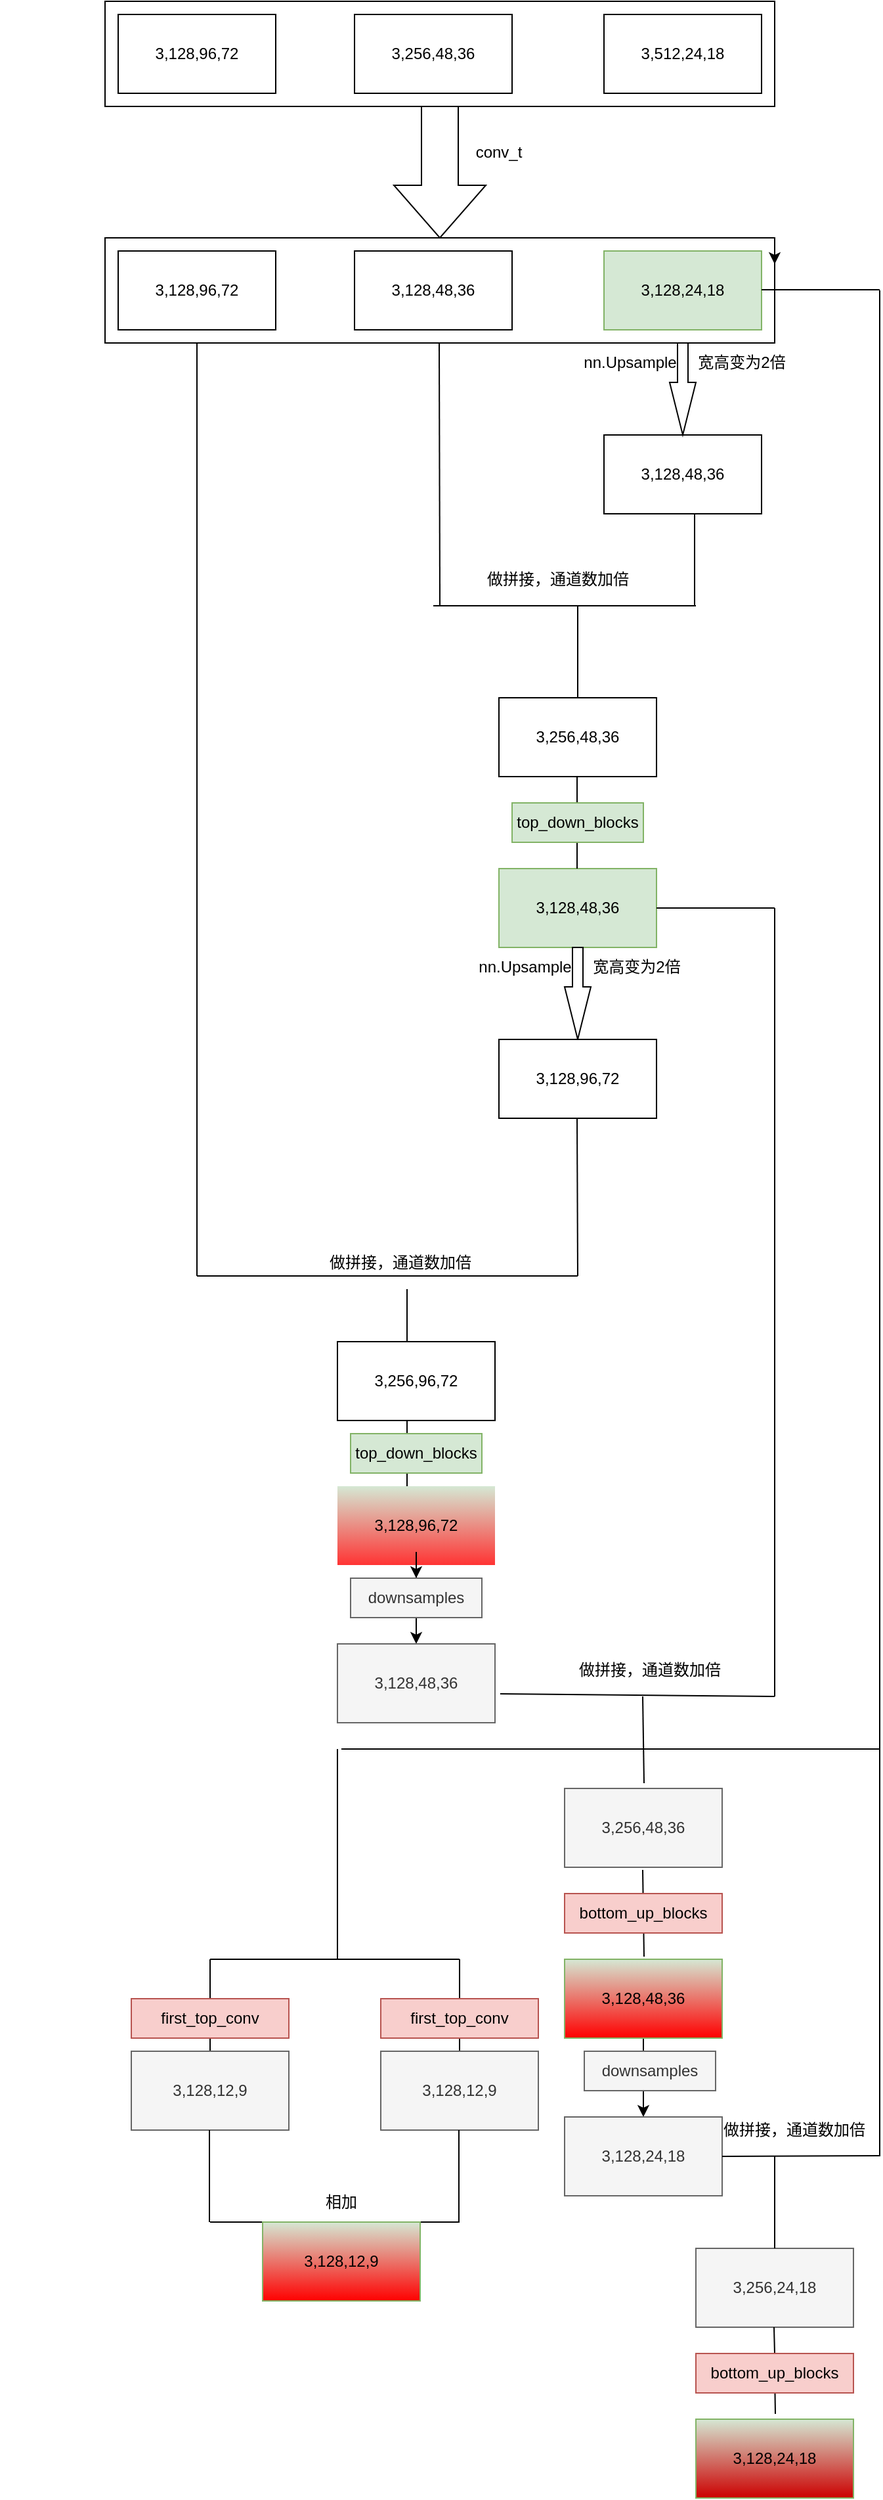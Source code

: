 <mxfile version="21.6.1" type="github">
  <diagram name="第 1 页" id="aAxsxmUyYPRG1Wrr9kTX">
    <mxGraphModel dx="1434" dy="708" grid="1" gridSize="10" guides="1" tooltips="1" connect="1" arrows="1" fold="1" page="1" pageScale="1" pageWidth="827" pageHeight="1169" math="0" shadow="0">
      <root>
        <mxCell id="0" />
        <mxCell id="1" parent="0" />
        <mxCell id="JbR8GdOf9Hd-xg8uDMkD-53" value="" style="group" vertex="1" connectable="0" parent="1">
          <mxGeometry x="530" y="70" width="560" height="550" as="geometry" />
        </mxCell>
        <mxCell id="JbR8GdOf9Hd-xg8uDMkD-30" value="" style="group" vertex="1" connectable="0" parent="JbR8GdOf9Hd-xg8uDMkD-53">
          <mxGeometry width="510" height="80" as="geometry" />
        </mxCell>
        <mxCell id="JbR8GdOf9Hd-xg8uDMkD-29" value="" style="rounded=0;whiteSpace=wrap;html=1;" vertex="1" parent="JbR8GdOf9Hd-xg8uDMkD-30">
          <mxGeometry width="510" height="80" as="geometry" />
        </mxCell>
        <mxCell id="JbR8GdOf9Hd-xg8uDMkD-26" value="3,128,96,72" style="rounded=0;whiteSpace=wrap;html=1;" vertex="1" parent="JbR8GdOf9Hd-xg8uDMkD-30">
          <mxGeometry x="10" y="10" width="120" height="60" as="geometry" />
        </mxCell>
        <mxCell id="JbR8GdOf9Hd-xg8uDMkD-27" value="3,256,48,36" style="rounded=0;whiteSpace=wrap;html=1;" vertex="1" parent="JbR8GdOf9Hd-xg8uDMkD-30">
          <mxGeometry x="190" y="10" width="120" height="60" as="geometry" />
        </mxCell>
        <mxCell id="JbR8GdOf9Hd-xg8uDMkD-28" value="3,512,24,18" style="rounded=0;whiteSpace=wrap;html=1;" vertex="1" parent="JbR8GdOf9Hd-xg8uDMkD-30">
          <mxGeometry x="380" y="10" width="120" height="60" as="geometry" />
        </mxCell>
        <mxCell id="JbR8GdOf9Hd-xg8uDMkD-31" value="" style="group" vertex="1" connectable="0" parent="JbR8GdOf9Hd-xg8uDMkD-53">
          <mxGeometry y="180" width="510" height="80" as="geometry" />
        </mxCell>
        <mxCell id="JbR8GdOf9Hd-xg8uDMkD-32" value="" style="rounded=0;whiteSpace=wrap;html=1;" vertex="1" parent="JbR8GdOf9Hd-xg8uDMkD-31">
          <mxGeometry width="510" height="80" as="geometry" />
        </mxCell>
        <mxCell id="JbR8GdOf9Hd-xg8uDMkD-33" value="3,128,96,72" style="rounded=0;whiteSpace=wrap;html=1;" vertex="1" parent="JbR8GdOf9Hd-xg8uDMkD-31">
          <mxGeometry x="10" y="10" width="120" height="60" as="geometry" />
        </mxCell>
        <mxCell id="JbR8GdOf9Hd-xg8uDMkD-34" value="3,128,48,36" style="rounded=0;whiteSpace=wrap;html=1;" vertex="1" parent="JbR8GdOf9Hd-xg8uDMkD-31">
          <mxGeometry x="190" y="10" width="120" height="60" as="geometry" />
        </mxCell>
        <mxCell id="JbR8GdOf9Hd-xg8uDMkD-35" value="3,128,24,18" style="rounded=0;whiteSpace=wrap;html=1;fillColor=#d5e8d4;strokeColor=#82b366;" vertex="1" parent="JbR8GdOf9Hd-xg8uDMkD-31">
          <mxGeometry x="380" y="10" width="120" height="60" as="geometry" />
        </mxCell>
        <mxCell id="JbR8GdOf9Hd-xg8uDMkD-38" style="edgeStyle=orthogonalEdgeStyle;rounded=0;orthogonalLoop=1;jettySize=auto;html=1;exitX=1;exitY=0;exitDx=0;exitDy=0;entryX=1;entryY=0.25;entryDx=0;entryDy=0;" edge="1" parent="JbR8GdOf9Hd-xg8uDMkD-31" source="JbR8GdOf9Hd-xg8uDMkD-32" target="JbR8GdOf9Hd-xg8uDMkD-32">
          <mxGeometry relative="1" as="geometry" />
        </mxCell>
        <mxCell id="JbR8GdOf9Hd-xg8uDMkD-36" value="" style="html=1;shadow=0;dashed=0;align=center;verticalAlign=middle;shape=mxgraph.arrows2.arrow;dy=0.6;dx=40;direction=south;notch=0;" vertex="1" parent="JbR8GdOf9Hd-xg8uDMkD-53">
          <mxGeometry x="220" y="80" width="70" height="100" as="geometry" />
        </mxCell>
        <mxCell id="JbR8GdOf9Hd-xg8uDMkD-52" value="3,128,48,36" style="rounded=0;whiteSpace=wrap;html=1;" vertex="1" parent="JbR8GdOf9Hd-xg8uDMkD-53">
          <mxGeometry x="380" y="330" width="120" height="60" as="geometry" />
        </mxCell>
        <mxCell id="JbR8GdOf9Hd-xg8uDMkD-39" value="conv_t " style="text;html=1;strokeColor=none;fillColor=none;align=center;verticalAlign=middle;whiteSpace=wrap;rounded=0;" vertex="1" parent="JbR8GdOf9Hd-xg8uDMkD-53">
          <mxGeometry x="270" y="100" width="60" height="30" as="geometry" />
        </mxCell>
        <mxCell id="JbR8GdOf9Hd-xg8uDMkD-54" value="" style="html=1;shadow=0;dashed=0;align=center;verticalAlign=middle;shape=mxgraph.arrows2.arrow;dy=0.6;dx=40;direction=south;notch=0;" vertex="1" parent="JbR8GdOf9Hd-xg8uDMkD-53">
          <mxGeometry x="430" y="260" width="20" height="70" as="geometry" />
        </mxCell>
        <mxCell id="JbR8GdOf9Hd-xg8uDMkD-57" style="edgeStyle=orthogonalEdgeStyle;rounded=0;orthogonalLoop=1;jettySize=auto;html=1;exitX=1;exitY=0.5;exitDx=0;exitDy=0;exitPerimeter=0;" edge="1" parent="JbR8GdOf9Hd-xg8uDMkD-53" source="JbR8GdOf9Hd-xg8uDMkD-54" target="JbR8GdOf9Hd-xg8uDMkD-54">
          <mxGeometry relative="1" as="geometry" />
        </mxCell>
        <mxCell id="JbR8GdOf9Hd-xg8uDMkD-61" value="nn.Upsample" style="text;html=1;strokeColor=none;fillColor=none;align=center;verticalAlign=middle;whiteSpace=wrap;rounded=0;" vertex="1" parent="JbR8GdOf9Hd-xg8uDMkD-53">
          <mxGeometry x="370" y="260" width="60" height="30" as="geometry" />
        </mxCell>
        <mxCell id="JbR8GdOf9Hd-xg8uDMkD-62" value="宽高变为2倍" style="text;html=1;strokeColor=none;fillColor=none;align=center;verticalAlign=middle;whiteSpace=wrap;rounded=0;" vertex="1" parent="JbR8GdOf9Hd-xg8uDMkD-53">
          <mxGeometry x="450" y="260" width="70" height="30" as="geometry" />
        </mxCell>
        <mxCell id="JbR8GdOf9Hd-xg8uDMkD-67" value="" style="endArrow=none;html=1;rounded=0;" edge="1" parent="JbR8GdOf9Hd-xg8uDMkD-53">
          <mxGeometry width="50" height="50" relative="1" as="geometry">
            <mxPoint x="255" y="460" as="sourcePoint" />
            <mxPoint x="254.5" y="260" as="targetPoint" />
          </mxGeometry>
        </mxCell>
        <mxCell id="JbR8GdOf9Hd-xg8uDMkD-64" value="" style="endArrow=none;html=1;rounded=0;" edge="1" parent="JbR8GdOf9Hd-xg8uDMkD-53">
          <mxGeometry width="50" height="50" relative="1" as="geometry">
            <mxPoint x="360" y="460" as="sourcePoint" />
            <mxPoint x="450" y="460" as="targetPoint" />
            <Array as="points">
              <mxPoint x="410" y="460" />
            </Array>
          </mxGeometry>
        </mxCell>
        <mxCell id="JbR8GdOf9Hd-xg8uDMkD-68" value="" style="endArrow=none;html=1;rounded=0;" edge="1" parent="JbR8GdOf9Hd-xg8uDMkD-53">
          <mxGeometry width="50" height="50" relative="1" as="geometry">
            <mxPoint x="449" y="460" as="sourcePoint" />
            <mxPoint x="449" y="390" as="targetPoint" />
          </mxGeometry>
        </mxCell>
        <mxCell id="JbR8GdOf9Hd-xg8uDMkD-69" value="" style="endArrow=none;html=1;rounded=0;" edge="1" parent="JbR8GdOf9Hd-xg8uDMkD-53">
          <mxGeometry width="50" height="50" relative="1" as="geometry">
            <mxPoint x="250" y="460" as="sourcePoint" />
            <mxPoint x="360" y="460" as="targetPoint" />
          </mxGeometry>
        </mxCell>
        <mxCell id="JbR8GdOf9Hd-xg8uDMkD-70" value="做拼接，通道数加倍" style="text;html=1;strokeColor=none;fillColor=none;align=center;verticalAlign=middle;whiteSpace=wrap;rounded=0;" vertex="1" parent="JbR8GdOf9Hd-xg8uDMkD-53">
          <mxGeometry x="290" y="420" width="110" height="40" as="geometry" />
        </mxCell>
        <mxCell id="JbR8GdOf9Hd-xg8uDMkD-71" value="" style="endArrow=none;html=1;rounded=0;" edge="1" parent="JbR8GdOf9Hd-xg8uDMkD-53">
          <mxGeometry width="50" height="50" relative="1" as="geometry">
            <mxPoint x="360" y="530" as="sourcePoint" />
            <mxPoint x="360" y="460" as="targetPoint" />
          </mxGeometry>
        </mxCell>
        <mxCell id="JbR8GdOf9Hd-xg8uDMkD-157" value="" style="endArrow=none;html=1;rounded=0;" edge="1" parent="JbR8GdOf9Hd-xg8uDMkD-53">
          <mxGeometry width="50" height="50" relative="1" as="geometry">
            <mxPoint x="70" y="970" as="sourcePoint" />
            <mxPoint x="70" y="260" as="targetPoint" />
          </mxGeometry>
        </mxCell>
        <mxCell id="JbR8GdOf9Hd-xg8uDMkD-242" value="" style="endArrow=none;html=1;rounded=0;" edge="1" parent="JbR8GdOf9Hd-xg8uDMkD-53">
          <mxGeometry width="50" height="50" relative="1" as="geometry">
            <mxPoint x="500" y="219.5" as="sourcePoint" />
            <mxPoint x="590" y="219.5" as="targetPoint" />
          </mxGeometry>
        </mxCell>
        <mxCell id="JbR8GdOf9Hd-xg8uDMkD-97" value="3,256,48,36" style="rounded=0;whiteSpace=wrap;html=1;" vertex="1" parent="1">
          <mxGeometry x="830" y="600" width="120" height="60" as="geometry" />
        </mxCell>
        <mxCell id="JbR8GdOf9Hd-xg8uDMkD-98" value="3,128,48,36" style="rounded=0;whiteSpace=wrap;html=1;fillColor=#d5e8d4;strokeColor=#82b366;" vertex="1" parent="1">
          <mxGeometry x="830" y="730" width="120" height="60" as="geometry" />
        </mxCell>
        <mxCell id="JbR8GdOf9Hd-xg8uDMkD-99" value="" style="endArrow=none;html=1;rounded=0;" edge="1" parent="1">
          <mxGeometry width="50" height="50" relative="1" as="geometry">
            <mxPoint x="889.5" y="730" as="sourcePoint" />
            <mxPoint x="889.5" y="660" as="targetPoint" />
          </mxGeometry>
        </mxCell>
        <mxCell id="JbR8GdOf9Hd-xg8uDMkD-101" value="" style="group" vertex="1" connectable="0" parent="1">
          <mxGeometry x="450" y="530" width="560" height="550" as="geometry" />
        </mxCell>
        <mxCell id="JbR8GdOf9Hd-xg8uDMkD-116" value="" style="html=1;shadow=0;dashed=0;align=center;verticalAlign=middle;shape=mxgraph.arrows2.arrow;dy=0.6;dx=40;direction=south;notch=0;" vertex="1" parent="JbR8GdOf9Hd-xg8uDMkD-101">
          <mxGeometry x="430" y="260" width="20" height="70" as="geometry" />
        </mxCell>
        <mxCell id="JbR8GdOf9Hd-xg8uDMkD-117" style="edgeStyle=orthogonalEdgeStyle;rounded=0;orthogonalLoop=1;jettySize=auto;html=1;exitX=1;exitY=0.5;exitDx=0;exitDy=0;exitPerimeter=0;" edge="1" parent="JbR8GdOf9Hd-xg8uDMkD-101" source="JbR8GdOf9Hd-xg8uDMkD-116" target="JbR8GdOf9Hd-xg8uDMkD-116">
          <mxGeometry relative="1" as="geometry" />
        </mxCell>
        <mxCell id="JbR8GdOf9Hd-xg8uDMkD-118" value="nn.Upsample" style="text;html=1;strokeColor=none;fillColor=none;align=center;verticalAlign=middle;whiteSpace=wrap;rounded=0;" vertex="1" parent="JbR8GdOf9Hd-xg8uDMkD-101">
          <mxGeometry x="370" y="260" width="60" height="30" as="geometry" />
        </mxCell>
        <mxCell id="JbR8GdOf9Hd-xg8uDMkD-119" value="宽高变为2倍" style="text;html=1;strokeColor=none;fillColor=none;align=center;verticalAlign=middle;whiteSpace=wrap;rounded=0;" vertex="1" parent="JbR8GdOf9Hd-xg8uDMkD-101">
          <mxGeometry x="450" y="260" width="70" height="30" as="geometry" />
        </mxCell>
        <mxCell id="JbR8GdOf9Hd-xg8uDMkD-156" value="3,128,96,72" style="rounded=0;whiteSpace=wrap;html=1;" vertex="1" parent="JbR8GdOf9Hd-xg8uDMkD-101">
          <mxGeometry x="380" y="330" width="120" height="60" as="geometry" />
        </mxCell>
        <mxCell id="JbR8GdOf9Hd-xg8uDMkD-158" value="" style="endArrow=none;html=1;rounded=0;" edge="1" parent="JbR8GdOf9Hd-xg8uDMkD-101">
          <mxGeometry width="50" height="50" relative="1" as="geometry">
            <mxPoint x="440" y="510" as="sourcePoint" />
            <mxPoint x="439.5" y="390" as="targetPoint" />
            <Array as="points" />
          </mxGeometry>
        </mxCell>
        <mxCell id="JbR8GdOf9Hd-xg8uDMkD-159" value="" style="endArrow=none;html=1;rounded=0;" edge="1" parent="JbR8GdOf9Hd-xg8uDMkD-101">
          <mxGeometry width="50" height="50" relative="1" as="geometry">
            <mxPoint x="150" y="510" as="sourcePoint" />
            <mxPoint x="440" y="510" as="targetPoint" />
          </mxGeometry>
        </mxCell>
        <mxCell id="JbR8GdOf9Hd-xg8uDMkD-215" value="" style="endArrow=none;html=1;rounded=0;" edge="1" parent="JbR8GdOf9Hd-xg8uDMkD-101">
          <mxGeometry width="50" height="50" relative="1" as="geometry">
            <mxPoint x="310" y="560" as="sourcePoint" />
            <mxPoint x="310" y="520" as="targetPoint" />
          </mxGeometry>
        </mxCell>
        <mxCell id="JbR8GdOf9Hd-xg8uDMkD-229" value="" style="endArrow=none;html=1;rounded=0;" edge="1" parent="JbR8GdOf9Hd-xg8uDMkD-101">
          <mxGeometry width="50" height="50" relative="1" as="geometry">
            <mxPoint x="500" y="230" as="sourcePoint" />
            <mxPoint x="590" y="230" as="targetPoint" />
          </mxGeometry>
        </mxCell>
        <mxCell id="JbR8GdOf9Hd-xg8uDMkD-100" value="top_down_blocks" style="text;html=1;strokeColor=#82b366;fillColor=#d5e8d4;align=center;verticalAlign=middle;whiteSpace=wrap;rounded=0;" vertex="1" parent="JbR8GdOf9Hd-xg8uDMkD-101">
          <mxGeometry x="390" y="150" width="100" height="30" as="geometry" />
        </mxCell>
        <mxCell id="JbR8GdOf9Hd-xg8uDMkD-212" value="做拼接，通道数加倍" style="text;html=1;strokeColor=none;fillColor=none;align=center;verticalAlign=middle;whiteSpace=wrap;rounded=0;" vertex="1" parent="1">
          <mxGeometry x="700" y="1010" width="110" height="40" as="geometry" />
        </mxCell>
        <mxCell id="JbR8GdOf9Hd-xg8uDMkD-213" value="3,256,96,72" style="rounded=0;whiteSpace=wrap;html=1;" vertex="1" parent="1">
          <mxGeometry x="707" y="1090" width="120" height="60" as="geometry" />
        </mxCell>
        <mxCell id="JbR8GdOf9Hd-xg8uDMkD-222" style="edgeStyle=orthogonalEdgeStyle;rounded=0;orthogonalLoop=1;jettySize=auto;html=1;" edge="1" parent="1" source="JbR8GdOf9Hd-xg8uDMkD-226">
          <mxGeometry relative="1" as="geometry">
            <mxPoint x="767" y="1320" as="targetPoint" />
          </mxGeometry>
        </mxCell>
        <mxCell id="JbR8GdOf9Hd-xg8uDMkD-217" value="3,128,96,72" style="rounded=0;whiteSpace=wrap;html=1;fillColor=#d5e8d4;strokeColor=none;gradientColor=#FF3333;" vertex="1" parent="1">
          <mxGeometry x="707" y="1200" width="120" height="60" as="geometry" />
        </mxCell>
        <mxCell id="JbR8GdOf9Hd-xg8uDMkD-221" value="" style="endArrow=none;html=1;rounded=0;" edge="1" parent="1">
          <mxGeometry width="50" height="50" relative="1" as="geometry">
            <mxPoint x="760" y="1200" as="sourcePoint" />
            <mxPoint x="760" y="1150" as="targetPoint" />
          </mxGeometry>
        </mxCell>
        <mxCell id="JbR8GdOf9Hd-xg8uDMkD-218" value="top_down_blocks" style="text;html=1;strokeColor=#82b366;fillColor=#d5e8d4;align=center;verticalAlign=middle;whiteSpace=wrap;rounded=0;" vertex="1" parent="1">
          <mxGeometry x="717" y="1160" width="100" height="30" as="geometry" />
        </mxCell>
        <mxCell id="JbR8GdOf9Hd-xg8uDMkD-227" value="3,128,48,36" style="rounded=0;whiteSpace=wrap;html=1;fillColor=#f5f5f5;strokeColor=#666666;fontColor=#333333;" vertex="1" parent="1">
          <mxGeometry x="707" y="1320" width="120" height="60" as="geometry" />
        </mxCell>
        <mxCell id="JbR8GdOf9Hd-xg8uDMkD-228" value="" style="endArrow=none;html=1;rounded=0;" edge="1" parent="1">
          <mxGeometry width="50" height="50" relative="1" as="geometry">
            <mxPoint x="1040" y="1360" as="sourcePoint" />
            <mxPoint x="1040" y="760" as="targetPoint" />
          </mxGeometry>
        </mxCell>
        <mxCell id="JbR8GdOf9Hd-xg8uDMkD-230" value="" style="endArrow=none;html=1;rounded=0;exitX=1.033;exitY=0.633;exitDx=0;exitDy=0;exitPerimeter=0;" edge="1" parent="1" source="JbR8GdOf9Hd-xg8uDMkD-227">
          <mxGeometry width="50" height="50" relative="1" as="geometry">
            <mxPoint x="880" y="1360" as="sourcePoint" />
            <mxPoint x="1040" y="1360" as="targetPoint" />
          </mxGeometry>
        </mxCell>
        <mxCell id="JbR8GdOf9Hd-xg8uDMkD-232" value="做拼接，通道数加倍" style="text;html=1;strokeColor=none;fillColor=none;align=center;verticalAlign=middle;whiteSpace=wrap;rounded=0;" vertex="1" parent="1">
          <mxGeometry x="890" y="1320" width="110" height="40" as="geometry" />
        </mxCell>
        <mxCell id="JbR8GdOf9Hd-xg8uDMkD-233" value="3,256,48,36" style="rounded=0;whiteSpace=wrap;html=1;fillColor=#f5f5f5;strokeColor=#666666;fontColor=#333333;" vertex="1" parent="1">
          <mxGeometry x="880" y="1430" width="120" height="60" as="geometry" />
        </mxCell>
        <mxCell id="JbR8GdOf9Hd-xg8uDMkD-234" value="" style="endArrow=none;html=1;rounded=0;exitX=0.425;exitY=-0.067;exitDx=0;exitDy=0;exitPerimeter=0;" edge="1" parent="1">
          <mxGeometry width="50" height="50" relative="1" as="geometry">
            <mxPoint x="940.5" y="1425.98" as="sourcePoint" />
            <mxPoint x="939.5" y="1360" as="targetPoint" />
          </mxGeometry>
        </mxCell>
        <mxCell id="JbR8GdOf9Hd-xg8uDMkD-239" style="edgeStyle=orthogonalEdgeStyle;rounded=0;orthogonalLoop=1;jettySize=auto;html=1;" edge="1" parent="1" source="JbR8GdOf9Hd-xg8uDMkD-237">
          <mxGeometry relative="1" as="geometry">
            <mxPoint x="940" y="1680" as="targetPoint" />
          </mxGeometry>
        </mxCell>
        <mxCell id="JbR8GdOf9Hd-xg8uDMkD-237" value="3,128,48,36" style="rounded=0;whiteSpace=wrap;html=1;fillColor=#d5e8d4;strokeColor=#82b366;gradientColor=#FF0000;" vertex="1" parent="1">
          <mxGeometry x="880" y="1560" width="120" height="60" as="geometry" />
        </mxCell>
        <mxCell id="JbR8GdOf9Hd-xg8uDMkD-238" value="" style="endArrow=none;html=1;rounded=0;exitX=0.425;exitY=-0.067;exitDx=0;exitDy=0;exitPerimeter=0;" edge="1" parent="1">
          <mxGeometry width="50" height="50" relative="1" as="geometry">
            <mxPoint x="940.5" y="1557.99" as="sourcePoint" />
            <mxPoint x="939.5" y="1492.01" as="targetPoint" />
          </mxGeometry>
        </mxCell>
        <mxCell id="JbR8GdOf9Hd-xg8uDMkD-236" value="bottom_up_blocks" style="text;html=1;strokeColor=#b85450;fillColor=#f8cecc;align=center;verticalAlign=middle;whiteSpace=wrap;rounded=0;" vertex="1" parent="1">
          <mxGeometry x="880" y="1510" width="120" height="30" as="geometry" />
        </mxCell>
        <mxCell id="JbR8GdOf9Hd-xg8uDMkD-240" value="downsamples" style="text;html=1;strokeColor=#666666;fillColor=#f5f5f5;align=center;verticalAlign=middle;whiteSpace=wrap;rounded=0;fontColor=#333333;" vertex="1" parent="1">
          <mxGeometry x="895" y="1630" width="100" height="30" as="geometry" />
        </mxCell>
        <mxCell id="JbR8GdOf9Hd-xg8uDMkD-241" value="3,128,24,18" style="rounded=0;whiteSpace=wrap;html=1;fillColor=#f5f5f5;strokeColor=#666666;fontColor=#333333;" vertex="1" parent="1">
          <mxGeometry x="880" y="1680" width="120" height="60" as="geometry" />
        </mxCell>
        <mxCell id="JbR8GdOf9Hd-xg8uDMkD-243" value="" style="endArrow=none;html=1;rounded=0;" edge="1" parent="1">
          <mxGeometry width="50" height="50" relative="1" as="geometry">
            <mxPoint x="1120" y="1710" as="sourcePoint" />
            <mxPoint x="1120" y="290" as="targetPoint" />
          </mxGeometry>
        </mxCell>
        <mxCell id="JbR8GdOf9Hd-xg8uDMkD-244" value="" style="endArrow=none;html=1;rounded=0;exitX=1;exitY=0.5;exitDx=0;exitDy=0;" edge="1" parent="1" source="JbR8GdOf9Hd-xg8uDMkD-241">
          <mxGeometry width="50" height="50" relative="1" as="geometry">
            <mxPoint x="1030" y="1709.5" as="sourcePoint" />
            <mxPoint x="1120" y="1709.5" as="targetPoint" />
          </mxGeometry>
        </mxCell>
        <mxCell id="JbR8GdOf9Hd-xg8uDMkD-245" value="做拼接，通道数加倍" style="text;html=1;strokeColor=none;fillColor=none;align=center;verticalAlign=middle;whiteSpace=wrap;rounded=0;" vertex="1" parent="1">
          <mxGeometry x="1000" y="1670" width="110" height="40" as="geometry" />
        </mxCell>
        <mxCell id="JbR8GdOf9Hd-xg8uDMkD-247" value="3,256,24,18" style="rounded=0;whiteSpace=wrap;html=1;fillColor=#f5f5f5;strokeColor=#666666;fontColor=#333333;" vertex="1" parent="1">
          <mxGeometry x="980" y="1780" width="120" height="60" as="geometry" />
        </mxCell>
        <mxCell id="JbR8GdOf9Hd-xg8uDMkD-248" value="" style="endArrow=none;html=1;rounded=0;" edge="1" parent="1">
          <mxGeometry width="50" height="50" relative="1" as="geometry">
            <mxPoint x="1040" y="1780" as="sourcePoint" />
            <mxPoint x="1040" y="1710" as="targetPoint" />
          </mxGeometry>
        </mxCell>
        <mxCell id="JbR8GdOf9Hd-xg8uDMkD-249" value="3,128,24,18" style="rounded=0;whiteSpace=wrap;html=1;fillColor=#d5e8d4;strokeColor=#82b366;gradientColor=#CC0000;" vertex="1" parent="1">
          <mxGeometry x="980" y="1910" width="120" height="60" as="geometry" />
        </mxCell>
        <mxCell id="JbR8GdOf9Hd-xg8uDMkD-250" value="" style="endArrow=none;html=1;rounded=0;exitX=0.5;exitY=0;exitDx=0;exitDy=0;" edge="1" parent="1" source="JbR8GdOf9Hd-xg8uDMkD-251">
          <mxGeometry width="50" height="50" relative="1" as="geometry">
            <mxPoint x="1040.5" y="1905.98" as="sourcePoint" />
            <mxPoint x="1039.5" y="1840" as="targetPoint" />
          </mxGeometry>
        </mxCell>
        <mxCell id="JbR8GdOf9Hd-xg8uDMkD-252" value="" style="endArrow=none;html=1;rounded=0;" edge="1" parent="1">
          <mxGeometry width="50" height="50" relative="1" as="geometry">
            <mxPoint x="710" y="1400" as="sourcePoint" />
            <mxPoint x="1120" y="1400" as="targetPoint" />
          </mxGeometry>
        </mxCell>
        <mxCell id="JbR8GdOf9Hd-xg8uDMkD-253" value="" style="endArrow=none;html=1;rounded=0;" edge="1" parent="1">
          <mxGeometry width="50" height="50" relative="1" as="geometry">
            <mxPoint x="707" y="1560" as="sourcePoint" />
            <mxPoint x="707" y="1400" as="targetPoint" />
          </mxGeometry>
        </mxCell>
        <mxCell id="JbR8GdOf9Hd-xg8uDMkD-254" value="" style="endArrow=none;html=1;rounded=0;" edge="1" parent="1">
          <mxGeometry width="50" height="50" relative="1" as="geometry">
            <mxPoint x="610" y="1560" as="sourcePoint" />
            <mxPoint x="800" y="1560" as="targetPoint" />
          </mxGeometry>
        </mxCell>
        <mxCell id="JbR8GdOf9Hd-xg8uDMkD-255" value="" style="endArrow=none;html=1;rounded=0;" edge="1" parent="1">
          <mxGeometry width="50" height="50" relative="1" as="geometry">
            <mxPoint x="610" y="1630" as="sourcePoint" />
            <mxPoint x="610" y="1560" as="targetPoint" />
          </mxGeometry>
        </mxCell>
        <mxCell id="JbR8GdOf9Hd-xg8uDMkD-256" value="" style="endArrow=none;html=1;rounded=0;" edge="1" parent="1">
          <mxGeometry width="50" height="50" relative="1" as="geometry">
            <mxPoint x="800" y="1630" as="sourcePoint" />
            <mxPoint x="800" y="1560" as="targetPoint" />
          </mxGeometry>
        </mxCell>
        <mxCell id="JbR8GdOf9Hd-xg8uDMkD-257" value="first_top_conv " style="text;html=1;align=center;verticalAlign=middle;whiteSpace=wrap;rounded=0;fillColor=#f8cecc;strokeColor=#b85450;" vertex="1" parent="1">
          <mxGeometry x="550" y="1590" width="120" height="30" as="geometry" />
        </mxCell>
        <mxCell id="JbR8GdOf9Hd-xg8uDMkD-285" value="3,128,12,9" style="rounded=0;whiteSpace=wrap;html=1;fillColor=#f5f5f5;strokeColor=#666666;fontColor=#333333;" vertex="1" parent="1">
          <mxGeometry x="550" y="1630" width="120" height="60" as="geometry" />
        </mxCell>
        <mxCell id="JbR8GdOf9Hd-xg8uDMkD-286" value="3,128,12,9" style="rounded=0;whiteSpace=wrap;html=1;fillColor=#f5f5f5;strokeColor=#666666;fontColor=#333333;" vertex="1" parent="1">
          <mxGeometry x="740" y="1630" width="120" height="60" as="geometry" />
        </mxCell>
        <mxCell id="JbR8GdOf9Hd-xg8uDMkD-287" value="first_top_conv " style="text;html=1;align=center;verticalAlign=middle;whiteSpace=wrap;rounded=0;fillColor=#f8cecc;strokeColor=#b85450;" vertex="1" parent="1">
          <mxGeometry x="740" y="1590" width="120" height="30" as="geometry" />
        </mxCell>
        <mxCell id="JbR8GdOf9Hd-xg8uDMkD-288" value="" style="endArrow=none;html=1;rounded=0;exitX=0.425;exitY=-0.067;exitDx=0;exitDy=0;exitPerimeter=0;" edge="1" parent="1" target="JbR8GdOf9Hd-xg8uDMkD-251">
          <mxGeometry width="50" height="50" relative="1" as="geometry">
            <mxPoint x="1040.5" y="1905.98" as="sourcePoint" />
            <mxPoint x="1039.5" y="1840" as="targetPoint" />
          </mxGeometry>
        </mxCell>
        <mxCell id="JbR8GdOf9Hd-xg8uDMkD-251" value="bottom_up_blocks" style="text;html=1;strokeColor=#b85450;fillColor=#f8cecc;align=center;verticalAlign=middle;whiteSpace=wrap;rounded=0;" vertex="1" parent="1">
          <mxGeometry x="980" y="1860" width="120" height="30" as="geometry" />
        </mxCell>
        <mxCell id="JbR8GdOf9Hd-xg8uDMkD-289" value="" style="edgeStyle=orthogonalEdgeStyle;rounded=0;orthogonalLoop=1;jettySize=auto;html=1;" edge="1" parent="1" source="JbR8GdOf9Hd-xg8uDMkD-217" target="JbR8GdOf9Hd-xg8uDMkD-226">
          <mxGeometry relative="1" as="geometry">
            <mxPoint x="767" y="1320" as="targetPoint" />
            <mxPoint x="767" y="1260" as="sourcePoint" />
          </mxGeometry>
        </mxCell>
        <mxCell id="JbR8GdOf9Hd-xg8uDMkD-226" value="downsamples" style="text;html=1;strokeColor=#666666;fillColor=#f5f5f5;align=center;verticalAlign=middle;whiteSpace=wrap;rounded=0;fontColor=#333333;" vertex="1" parent="1">
          <mxGeometry x="717" y="1270" width="100" height="30" as="geometry" />
        </mxCell>
        <mxCell id="JbR8GdOf9Hd-xg8uDMkD-290" value="" style="endArrow=none;html=1;rounded=0;" edge="1" parent="1">
          <mxGeometry width="50" height="50" relative="1" as="geometry">
            <mxPoint x="609.5" y="1760" as="sourcePoint" />
            <mxPoint x="609.5" y="1690" as="targetPoint" />
          </mxGeometry>
        </mxCell>
        <mxCell id="JbR8GdOf9Hd-xg8uDMkD-291" value="" style="endArrow=none;html=1;rounded=0;" edge="1" parent="1">
          <mxGeometry width="50" height="50" relative="1" as="geometry">
            <mxPoint x="799.5" y="1760" as="sourcePoint" />
            <mxPoint x="799.5" y="1690" as="targetPoint" />
          </mxGeometry>
        </mxCell>
        <mxCell id="JbR8GdOf9Hd-xg8uDMkD-292" value="" style="endArrow=none;html=1;rounded=0;" edge="1" parent="1">
          <mxGeometry width="50" height="50" relative="1" as="geometry">
            <mxPoint x="610" y="1760" as="sourcePoint" />
            <mxPoint x="800" y="1760" as="targetPoint" />
          </mxGeometry>
        </mxCell>
        <mxCell id="JbR8GdOf9Hd-xg8uDMkD-293" value="相加" style="text;html=1;strokeColor=none;fillColor=none;align=center;verticalAlign=middle;whiteSpace=wrap;rounded=0;" vertex="1" parent="1">
          <mxGeometry x="680" y="1730" width="60" height="30" as="geometry" />
        </mxCell>
        <mxCell id="JbR8GdOf9Hd-xg8uDMkD-294" value="3,128,12,9" style="rounded=0;whiteSpace=wrap;html=1;fillColor=#d5e8d4;strokeColor=#82b366;gradientColor=#FF0000;" vertex="1" parent="1">
          <mxGeometry x="650" y="1760" width="120" height="60" as="geometry" />
        </mxCell>
      </root>
    </mxGraphModel>
  </diagram>
</mxfile>
